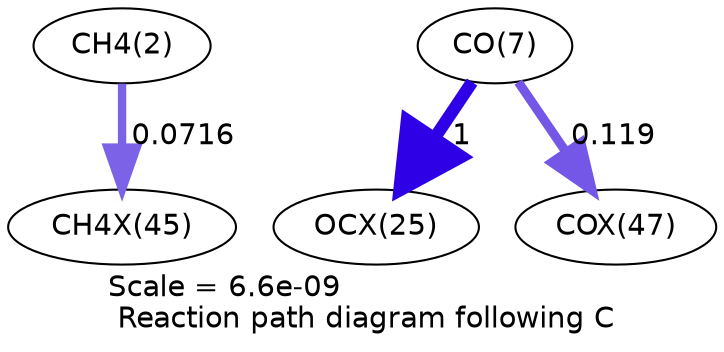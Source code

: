 digraph reaction_paths {
center=1;
s4 -> s100[fontname="Helvetica", penwidth=4.01, arrowsize=2, color="0.7, 0.572, 0.9"
, label=" 0.0716"];
s9 -> s96[fontname="Helvetica", penwidth=6, arrowsize=3, color="0.7, 1.5, 0.9"
, label=" 1"];
s9 -> s102[fontname="Helvetica", penwidth=4.39, arrowsize=2.2, color="0.7, 0.619, 0.9"
, label=" 0.119"];
s4 [ fontname="Helvetica", label="CH4(2)"];
s9 [ fontname="Helvetica", label="CO(7)"];
s96 [ fontname="Helvetica", label="OCX(25)"];
s100 [ fontname="Helvetica", label="CH4X(45)"];
s102 [ fontname="Helvetica", label="COX(47)"];
 label = "Scale = 6.6e-09\l Reaction path diagram following C";
 fontname = "Helvetica";
}
